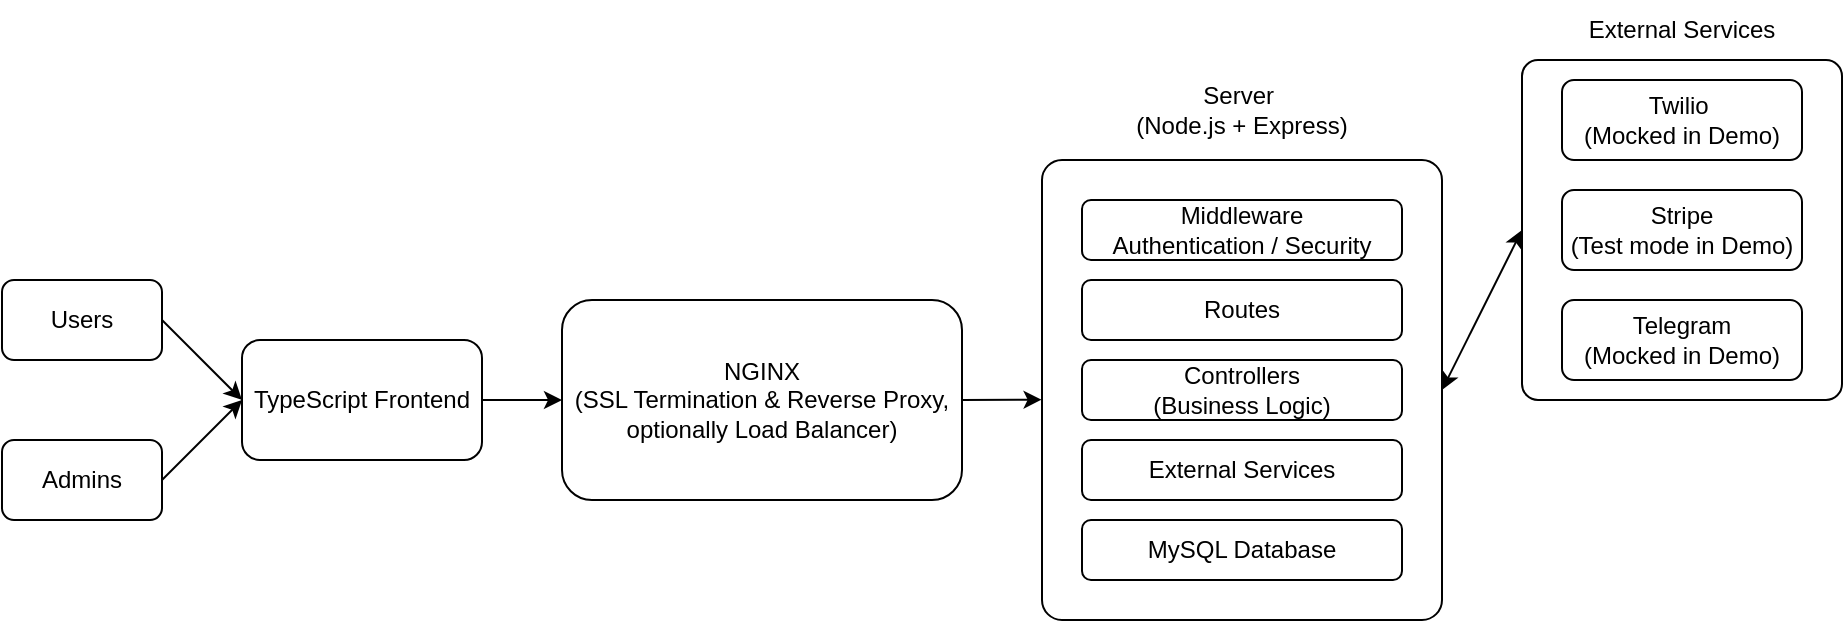 <mxfile version="27.1.4">
  <diagram id="XrXFo7Jc8A7zsCKMrDrp" name="Page-1">
    <mxGraphModel dx="2189" dy="749" grid="1" gridSize="10" guides="1" tooltips="1" connect="1" arrows="0" fold="1" page="1" pageScale="1" pageWidth="850" pageHeight="1100" math="0" shadow="0">
      <root>
        <mxCell id="0" />
        <mxCell id="1" parent="0" />
        <mxCell id="NCmHVqDDfNP-Vg7z3X-e-50" value="" style="rounded=1;whiteSpace=wrap;html=1;arcSize=5;" vertex="1" parent="1">
          <mxGeometry x="40" y="440" width="200" height="230" as="geometry" />
        </mxCell>
        <mxCell id="NCmHVqDDfNP-Vg7z3X-e-51" value="Controllers&lt;div&gt;(Business Logic)&lt;/div&gt;" style="rounded=1;whiteSpace=wrap;html=1;" vertex="1" parent="1">
          <mxGeometry x="60" y="540" width="160" height="30" as="geometry" />
        </mxCell>
        <mxCell id="NCmHVqDDfNP-Vg7z3X-e-53" value="Routes" style="rounded=1;whiteSpace=wrap;html=1;" vertex="1" parent="1">
          <mxGeometry x="60" y="500" width="160" height="30" as="geometry" />
        </mxCell>
        <mxCell id="NCmHVqDDfNP-Vg7z3X-e-54" value="Middleware&lt;div&gt;Authentication / Security&lt;/div&gt;" style="rounded=1;whiteSpace=wrap;html=1;" vertex="1" parent="1">
          <mxGeometry x="60" y="460" width="160" height="30" as="geometry" />
        </mxCell>
        <mxCell id="NCmHVqDDfNP-Vg7z3X-e-55" value="External Services" style="rounded=1;whiteSpace=wrap;html=1;" vertex="1" parent="1">
          <mxGeometry x="60" y="580" width="160" height="30" as="geometry" />
        </mxCell>
        <mxCell id="NCmHVqDDfNP-Vg7z3X-e-57" value="&lt;div&gt;NGINX&lt;/div&gt;(SSL Termination &amp;amp; Reverse Proxy, optionally Load Balancer)" style="rounded=1;whiteSpace=wrap;html=1;" vertex="1" parent="1">
          <mxGeometry x="-200" y="510" width="200" height="100" as="geometry" />
        </mxCell>
        <mxCell id="NCmHVqDDfNP-Vg7z3X-e-58" value="Users" style="rounded=1;whiteSpace=wrap;html=1;points=[[0,0,0,0,0],[0,0.25,0,0,0],[0,0.5,0,0,0],[0,0.75,0,0,0],[0,1,0,0,0],[0.25,0,0,0,0],[0.25,1,0,0,0],[0.5,0,0,0,0],[0.5,1,0,0,0],[0.75,0,0,0,0],[0.75,1,0,0,0],[1,0,0,0,0],[1,0.25,0,0,0],[1,0.5,0,0,0],[1,0.75,0,0,0],[1,1,0,0,0]];" vertex="1" parent="1">
          <mxGeometry x="-480" y="500" width="80" height="40" as="geometry" />
        </mxCell>
        <mxCell id="NCmHVqDDfNP-Vg7z3X-e-59" value="" style="rounded=1;whiteSpace=wrap;html=1;arcSize=5;" vertex="1" parent="1">
          <mxGeometry x="280" y="390" width="160" height="170" as="geometry" />
        </mxCell>
        <mxCell id="NCmHVqDDfNP-Vg7z3X-e-60" value="Twilio&amp;nbsp;&lt;div&gt;(Mocked in Demo)&lt;/div&gt;" style="rounded=1;whiteSpace=wrap;html=1;" vertex="1" parent="1">
          <mxGeometry x="300" y="400" width="120" height="40" as="geometry" />
        </mxCell>
        <mxCell id="NCmHVqDDfNP-Vg7z3X-e-61" value="Stripe&lt;div&gt;(Test mode in Demo)&lt;/div&gt;" style="rounded=1;whiteSpace=wrap;html=1;" vertex="1" parent="1">
          <mxGeometry x="300" y="455" width="120" height="40" as="geometry" />
        </mxCell>
        <mxCell id="NCmHVqDDfNP-Vg7z3X-e-62" value="Telegram&lt;div&gt;(Mocked in Demo)&lt;/div&gt;" style="rounded=1;whiteSpace=wrap;html=1;" vertex="1" parent="1">
          <mxGeometry x="300" y="510" width="120" height="40" as="geometry" />
        </mxCell>
        <mxCell id="NCmHVqDDfNP-Vg7z3X-e-63" value="MySQL Database" style="rounded=1;whiteSpace=wrap;html=1;" vertex="1" parent="1">
          <mxGeometry x="60" y="620" width="160" height="30" as="geometry" />
        </mxCell>
        <mxCell id="NCmHVqDDfNP-Vg7z3X-e-66" value="Server&amp;nbsp;&lt;div&gt;(Node.js + Express)&lt;/div&gt;" style="text;html=1;align=center;verticalAlign=middle;whiteSpace=wrap;rounded=0;" vertex="1" parent="1">
          <mxGeometry x="70" y="400" width="140" height="30" as="geometry" />
        </mxCell>
        <mxCell id="NCmHVqDDfNP-Vg7z3X-e-68" value="External Services" style="text;html=1;align=center;verticalAlign=middle;whiteSpace=wrap;rounded=0;" vertex="1" parent="1">
          <mxGeometry x="300" y="360" width="120" height="30" as="geometry" />
        </mxCell>
        <mxCell id="NCmHVqDDfNP-Vg7z3X-e-69" style="edgeStyle=orthogonalEdgeStyle;rounded=0;orthogonalLoop=1;jettySize=auto;html=1;exitX=0.5;exitY=1;exitDx=0;exitDy=0;" edge="1" parent="1" source="NCmHVqDDfNP-Vg7z3X-e-50" target="NCmHVqDDfNP-Vg7z3X-e-50">
          <mxGeometry relative="1" as="geometry" />
        </mxCell>
        <mxCell id="NCmHVqDDfNP-Vg7z3X-e-70" value="TypeScript Frontend" style="rounded=1;whiteSpace=wrap;html=1;" vertex="1" parent="1">
          <mxGeometry x="-360" y="530" width="120" height="60" as="geometry" />
        </mxCell>
        <mxCell id="NCmHVqDDfNP-Vg7z3X-e-73" value="Admins" style="rounded=1;whiteSpace=wrap;html=1;" vertex="1" parent="1">
          <mxGeometry x="-480" y="580" width="80" height="40" as="geometry" />
        </mxCell>
        <mxCell id="NCmHVqDDfNP-Vg7z3X-e-76" value="" style="endArrow=classic;html=1;rounded=0;exitX=1;exitY=0.5;exitDx=0;exitDy=0;exitPerimeter=0;entryX=0;entryY=0.5;entryDx=0;entryDy=0;" edge="1" parent="1" source="NCmHVqDDfNP-Vg7z3X-e-58" target="NCmHVqDDfNP-Vg7z3X-e-70">
          <mxGeometry width="50" height="50" relative="1" as="geometry">
            <mxPoint x="-290" y="570" as="sourcePoint" />
            <mxPoint x="-240" y="520" as="targetPoint" />
          </mxGeometry>
        </mxCell>
        <mxCell id="NCmHVqDDfNP-Vg7z3X-e-78" value="" style="endArrow=classic;html=1;rounded=0;exitX=1;exitY=0.5;exitDx=0;exitDy=0;entryX=0;entryY=0.5;entryDx=0;entryDy=0;" edge="1" parent="1" source="NCmHVqDDfNP-Vg7z3X-e-73" target="NCmHVqDDfNP-Vg7z3X-e-70">
          <mxGeometry width="50" height="50" relative="1" as="geometry">
            <mxPoint x="-390" y="570" as="sourcePoint" />
            <mxPoint x="-350" y="630" as="targetPoint" />
          </mxGeometry>
        </mxCell>
        <mxCell id="NCmHVqDDfNP-Vg7z3X-e-79" value="" style="endArrow=classic;html=1;rounded=0;exitX=1;exitY=0.5;exitDx=0;exitDy=0;entryX=0;entryY=0.5;entryDx=0;entryDy=0;" edge="1" parent="1" source="NCmHVqDDfNP-Vg7z3X-e-70" target="NCmHVqDDfNP-Vg7z3X-e-57">
          <mxGeometry width="50" height="50" relative="1" as="geometry">
            <mxPoint x="-280" y="620" as="sourcePoint" />
            <mxPoint x="-240" y="680" as="targetPoint" />
          </mxGeometry>
        </mxCell>
        <mxCell id="NCmHVqDDfNP-Vg7z3X-e-80" value="" style="endArrow=classic;html=1;rounded=0;exitX=1;exitY=0.5;exitDx=0;exitDy=0;entryX=-0.001;entryY=0.521;entryDx=0;entryDy=0;entryPerimeter=0;" edge="1" parent="1" source="NCmHVqDDfNP-Vg7z3X-e-57" target="NCmHVqDDfNP-Vg7z3X-e-50">
          <mxGeometry width="50" height="50" relative="1" as="geometry">
            <mxPoint x="-20" y="520" as="sourcePoint" />
            <mxPoint x="20" y="580" as="targetPoint" />
          </mxGeometry>
        </mxCell>
        <mxCell id="NCmHVqDDfNP-Vg7z3X-e-81" value="" style="endArrow=classic;startArrow=classic;html=1;rounded=0;entryX=0;entryY=0.5;entryDx=0;entryDy=0;exitX=1;exitY=0.5;exitDx=0;exitDy=0;" edge="1" parent="1" source="NCmHVqDDfNP-Vg7z3X-e-50" target="NCmHVqDDfNP-Vg7z3X-e-59">
          <mxGeometry width="50" height="50" relative="1" as="geometry">
            <mxPoint x="150" y="560" as="sourcePoint" />
            <mxPoint x="200" y="510" as="targetPoint" />
          </mxGeometry>
        </mxCell>
      </root>
    </mxGraphModel>
  </diagram>
</mxfile>
